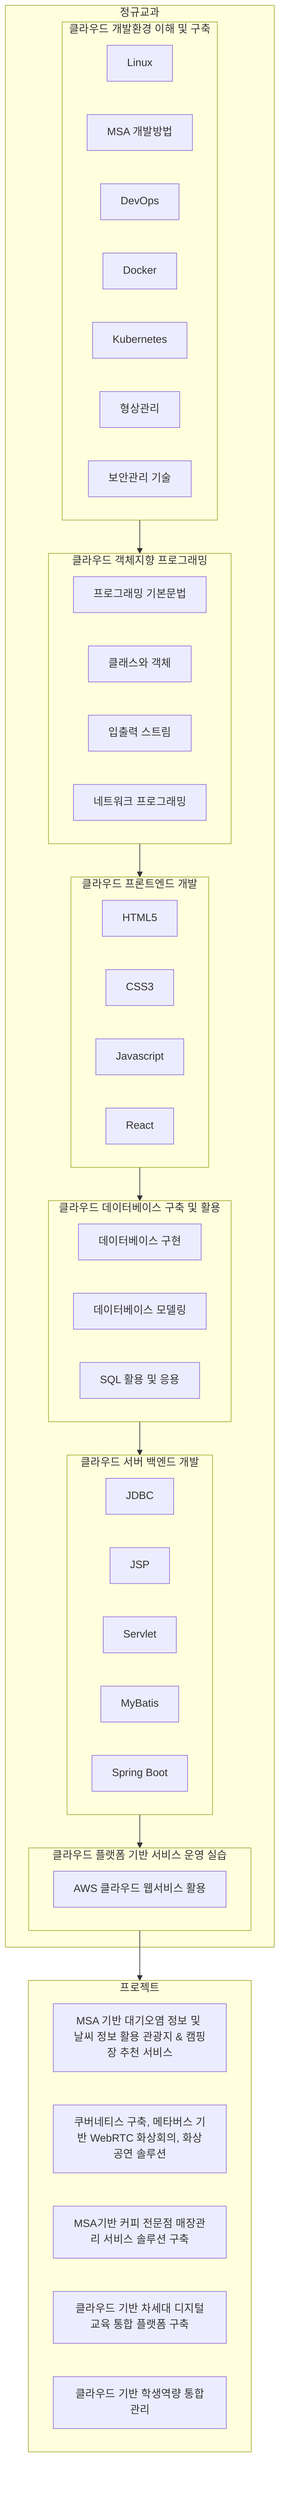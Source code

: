 flowchart TD
    subgraph 정규교과
        subgraph A["클라우드 개발환경 이해 및 구축"]
            A1[Linux]
            A2[MSA 개발방법]
            A3[DevOps]
            A4[Docker]
            A5[Kubernetes]
            A6[형상관리]
            A7[보안관리 기술]
        end
        
        subgraph B["클라우드 객체지향 프로그래밍"]
            B1[프로그래밍 기본문법]
            B2[클래스와 객체]
            B3[입출력 스트림]
            B4[네트워크 프로그래밍]
        end
        
        subgraph C["클라우드 프론트엔드 개발"]
            C1[HTML5]
            C2[CSS3]
            C3[Javascript]
            C4[React]
        end
        
        subgraph D["클라우드 데이터베이스 구축 및 활용"]
            D1[데이터베이스 구현]
            D2[데이터베이스 모델링]
            D3[SQL 활용 및 응용]
        end
        
        subgraph E["클라우드 서버 백엔드 개발"]
            E1[JDBC]
            E2[JSP]
            E3[Servlet]
            E4[MyBatis]
            E5[Spring Boot]
        end
        
        subgraph F["클라우드 플랫폼 기반 서비스 운영 실습"]
            F1[AWS 클라우드 웹서비스 활용]
        end
    end
    
    subgraph 프로젝트
        P1["MSA 기반 대기오염 정보 및 날씨 정보 활용 관광지 & 캠핑장 추천 서비스"]
        P2["쿠버네티스 구축, 메타버스 기반 WebRTC 화상회의, 화상공연 솔루션"]
        P3["MSA기반 커피 전문점 매장관리 서비스 솔루션 구축"]
        P4["클라우드 기반 차세대 디지털교육 통합 플랫폼 구축"]
        P5["클라우드 기반 학생역량 통합관리"]
    end
    
    A --> B
    B --> C
    C --> D
    D --> E
    E --> F
    F --> 프로젝트